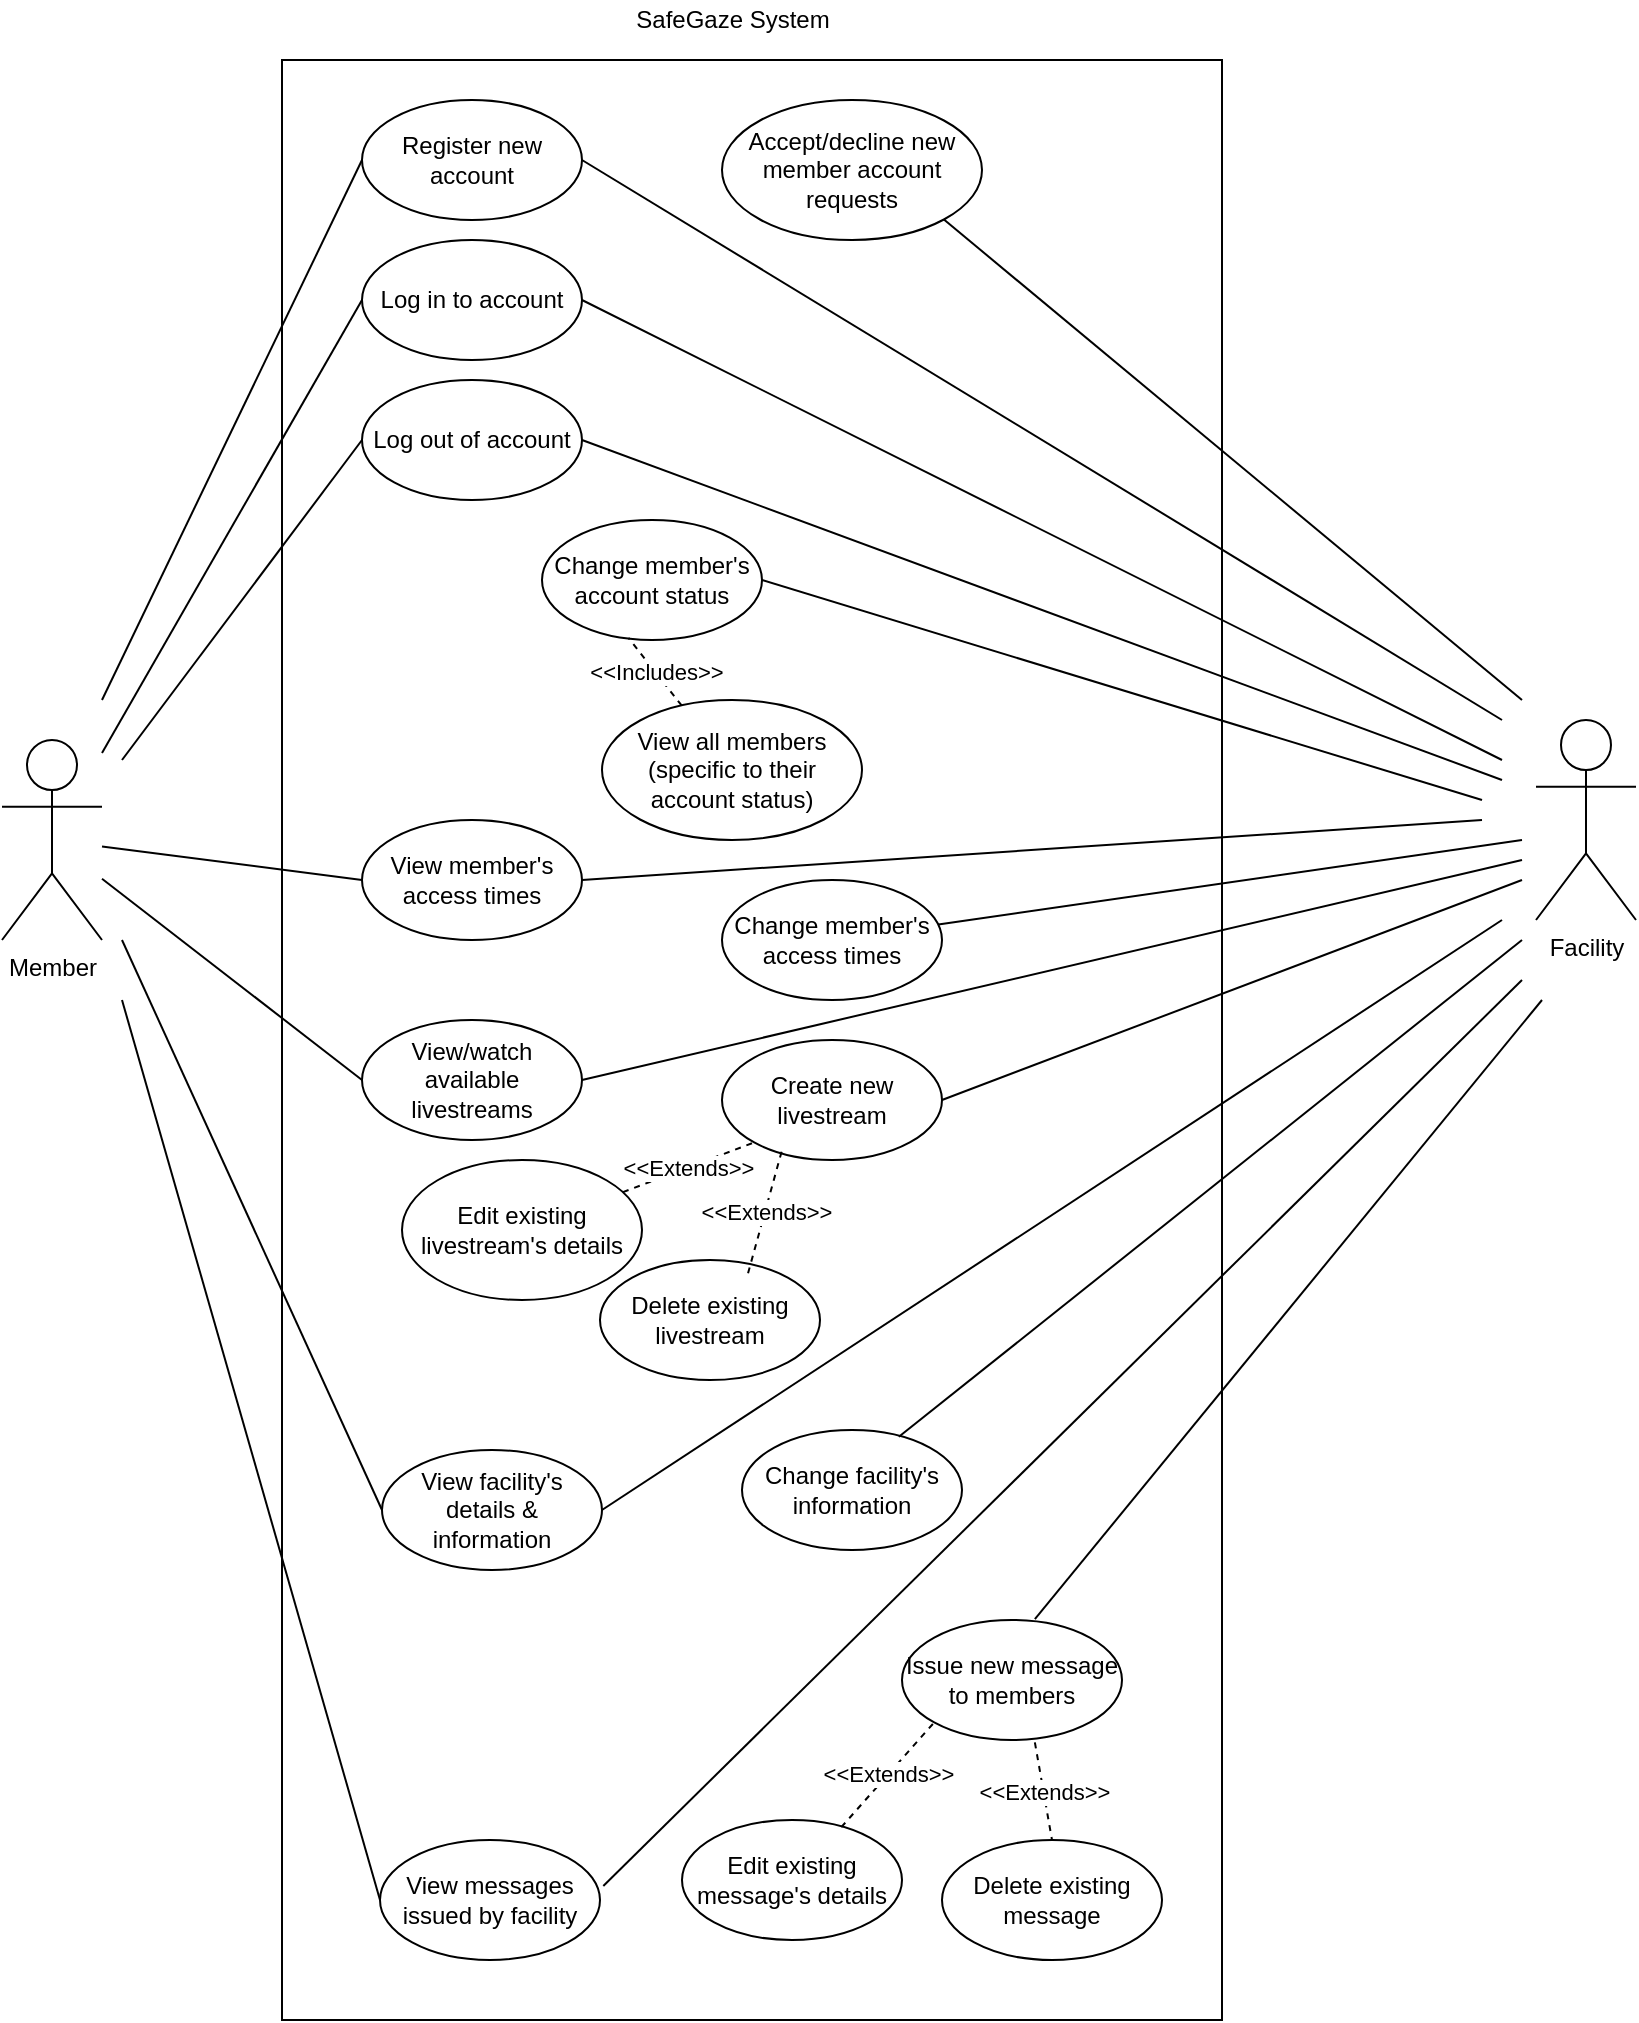 <mxfile version="14.2.4" type="device"><diagram id="V8XF1gIDXcE8QjYWGlCP" name="Page-1"><mxGraphModel dx="1038" dy="1749" grid="1" gridSize="10" guides="1" tooltips="1" connect="1" arrows="1" fold="1" page="1" pageScale="1" pageWidth="827" pageHeight="1169" math="0" shadow="0"><root><mxCell id="0"/><mxCell id="1" parent="0"/><mxCell id="Vahlx3HBwPvxgk2FZLvs-1" value="Member" style="shape=umlActor;verticalLabelPosition=bottom;verticalAlign=top;html=1;" vertex="1" parent="1"><mxGeometry x="60" y="300" width="50" height="100" as="geometry"/></mxCell><mxCell id="Vahlx3HBwPvxgk2FZLvs-2" value="Register new&lt;span style=&quot;color: rgba(0 , 0 , 0 , 0) ; font-family: monospace ; font-size: 0px&quot;&gt;%3CmxGraphModel%3E%3Croot%3E%3CmxCell%20id%3D%220%22%2F%3E%3CmxCell%20id%3D%221%22%20parent%3D%220%22%2F%3E%3CmxCell%20id%3D%222%22%20value%3D%22Create%20account%22%20style%3D%22ellipse%3BwhiteSpace%3Dwrap%3Bhtml%3D1%3B%22%20vertex%3D%221%22%20parent%3D%221%22%3E%3CmxGeometry%20x%3D%22270%22%20y%3D%22130%22%20width%3D%22110%22%20height%3D%2260%22%20as%3D%22geometry%22%2F%3E%3C%2FmxCell%3E%3C%2Froot%3E%3C%2FmxGraphModel%3E&lt;/span&gt;&lt;br&gt;account" style="ellipse;whiteSpace=wrap;html=1;" vertex="1" parent="1"><mxGeometry x="240" y="-20" width="110" height="60" as="geometry"/></mxCell><mxCell id="Vahlx3HBwPvxgk2FZLvs-3" value="Log in to account" style="ellipse;whiteSpace=wrap;html=1;" vertex="1" parent="1"><mxGeometry x="240" y="50" width="110" height="60" as="geometry"/></mxCell><mxCell id="Vahlx3HBwPvxgk2FZLvs-4" value="Log out of account" style="ellipse;whiteSpace=wrap;html=1;" vertex="1" parent="1"><mxGeometry x="240" y="120" width="110" height="60" as="geometry"/></mxCell><mxCell id="Vahlx3HBwPvxgk2FZLvs-5" value="View/watch available livestreams" style="ellipse;whiteSpace=wrap;html=1;" vertex="1" parent="1"><mxGeometry x="240" y="440" width="110" height="60" as="geometry"/></mxCell><mxCell id="Vahlx3HBwPvxgk2FZLvs-6" value="View member's access times" style="ellipse;whiteSpace=wrap;html=1;" vertex="1" parent="1"><mxGeometry x="240" y="340" width="110" height="60" as="geometry"/></mxCell><mxCell id="Vahlx3HBwPvxgk2FZLvs-7" value="View facility's details &amp;amp; information" style="ellipse;whiteSpace=wrap;html=1;" vertex="1" parent="1"><mxGeometry x="250" y="655" width="110" height="60" as="geometry"/></mxCell><mxCell id="Vahlx3HBwPvxgk2FZLvs-8" value="View messages issued by facility" style="ellipse;whiteSpace=wrap;html=1;" vertex="1" parent="1"><mxGeometry x="249" y="850" width="110" height="60" as="geometry"/></mxCell><mxCell id="Vahlx3HBwPvxgk2FZLvs-10" value="Change member's account status" style="ellipse;whiteSpace=wrap;html=1;" vertex="1" parent="1"><mxGeometry x="330" y="190" width="110" height="60" as="geometry"/></mxCell><mxCell id="Vahlx3HBwPvxgk2FZLvs-11" value="Accept/decline new member account requests" style="ellipse;whiteSpace=wrap;html=1;" vertex="1" parent="1"><mxGeometry x="420" y="-20" width="130" height="70" as="geometry"/></mxCell><mxCell id="Vahlx3HBwPvxgk2FZLvs-12" value="Create new livestream" style="ellipse;whiteSpace=wrap;html=1;" vertex="1" parent="1"><mxGeometry x="420" y="450" width="110" height="60" as="geometry"/></mxCell><mxCell id="Vahlx3HBwPvxgk2FZLvs-13" value="Edit existing livestream's details" style="ellipse;whiteSpace=wrap;html=1;" vertex="1" parent="1"><mxGeometry x="260" y="510" width="120" height="70" as="geometry"/></mxCell><mxCell id="Vahlx3HBwPvxgk2FZLvs-14" value="Delete existing livestream" style="ellipse;whiteSpace=wrap;html=1;" vertex="1" parent="1"><mxGeometry x="359" y="560" width="110" height="60" as="geometry"/></mxCell><mxCell id="Vahlx3HBwPvxgk2FZLvs-15" value="Change facility's information" style="ellipse;whiteSpace=wrap;html=1;" vertex="1" parent="1"><mxGeometry x="430" y="645" width="110" height="60" as="geometry"/></mxCell><mxCell id="Vahlx3HBwPvxgk2FZLvs-16" value="Issue new message to members" style="ellipse;whiteSpace=wrap;html=1;" vertex="1" parent="1"><mxGeometry x="510" y="740" width="110" height="60" as="geometry"/></mxCell><mxCell id="Vahlx3HBwPvxgk2FZLvs-17" value="Edit existing message's details" style="ellipse;whiteSpace=wrap;html=1;" vertex="1" parent="1"><mxGeometry x="400" y="840" width="110" height="60" as="geometry"/></mxCell><mxCell id="Vahlx3HBwPvxgk2FZLvs-18" value="Delete existing message" style="ellipse;whiteSpace=wrap;html=1;" vertex="1" parent="1"><mxGeometry x="530" y="850" width="110" height="60" as="geometry"/></mxCell><mxCell id="Vahlx3HBwPvxgk2FZLvs-19" value="View all members (specific to their account status)" style="ellipse;whiteSpace=wrap;html=1;" vertex="1" parent="1"><mxGeometry x="360" y="280" width="130" height="70" as="geometry"/></mxCell><mxCell id="Vahlx3HBwPvxgk2FZLvs-20" value="Facility" style="shape=umlActor;verticalLabelPosition=bottom;verticalAlign=top;html=1;" vertex="1" parent="1"><mxGeometry x="827" y="290" width="50" height="100" as="geometry"/></mxCell><mxCell id="Vahlx3HBwPvxgk2FZLvs-22" value="" style="endArrow=none;html=1;entryX=0;entryY=0.5;entryDx=0;entryDy=0;" edge="1" parent="1" target="Vahlx3HBwPvxgk2FZLvs-2"><mxGeometry width="50" height="50" relative="1" as="geometry"><mxPoint x="110" y="280" as="sourcePoint"/><mxPoint x="150" y="380" as="targetPoint"/></mxGeometry></mxCell><mxCell id="Vahlx3HBwPvxgk2FZLvs-28" value="" style="endArrow=none;html=1;entryX=0;entryY=0.5;entryDx=0;entryDy=0;" edge="1" parent="1" source="Vahlx3HBwPvxgk2FZLvs-1" target="Vahlx3HBwPvxgk2FZLvs-3"><mxGeometry width="50" height="50" relative="1" as="geometry"><mxPoint x="120" y="150" as="sourcePoint"/><mxPoint x="250" y="20" as="targetPoint"/></mxGeometry></mxCell><mxCell id="Vahlx3HBwPvxgk2FZLvs-29" value="" style="endArrow=none;html=1;entryX=0;entryY=0.5;entryDx=0;entryDy=0;" edge="1" parent="1" target="Vahlx3HBwPvxgk2FZLvs-4"><mxGeometry width="50" height="50" relative="1" as="geometry"><mxPoint x="120" y="310" as="sourcePoint"/><mxPoint x="260" y="30" as="targetPoint"/></mxGeometry></mxCell><mxCell id="Vahlx3HBwPvxgk2FZLvs-30" value="" style="endArrow=none;html=1;entryX=0;entryY=0.5;entryDx=0;entryDy=0;" edge="1" parent="1" source="Vahlx3HBwPvxgk2FZLvs-1" target="Vahlx3HBwPvxgk2FZLvs-6"><mxGeometry width="50" height="50" relative="1" as="geometry"><mxPoint x="120" y="280" as="sourcePoint"/><mxPoint x="270" y="190" as="targetPoint"/></mxGeometry></mxCell><mxCell id="Vahlx3HBwPvxgk2FZLvs-31" value="" style="endArrow=none;html=1;entryX=0;entryY=0.5;entryDx=0;entryDy=0;" edge="1" parent="1" source="Vahlx3HBwPvxgk2FZLvs-1" target="Vahlx3HBwPvxgk2FZLvs-5"><mxGeometry width="50" height="50" relative="1" as="geometry"><mxPoint x="120" y="300" as="sourcePoint"/><mxPoint x="280" y="200" as="targetPoint"/></mxGeometry></mxCell><mxCell id="Vahlx3HBwPvxgk2FZLvs-32" value="" style="endArrow=none;html=1;entryX=0;entryY=0.5;entryDx=0;entryDy=0;" edge="1" parent="1" target="Vahlx3HBwPvxgk2FZLvs-7"><mxGeometry width="50" height="50" relative="1" as="geometry"><mxPoint x="120" y="400" as="sourcePoint"/><mxPoint x="290" y="210" as="targetPoint"/></mxGeometry></mxCell><mxCell id="Vahlx3HBwPvxgk2FZLvs-34" value="" style="endArrow=none;html=1;entryX=0;entryY=0.5;entryDx=0;entryDy=0;" edge="1" parent="1" target="Vahlx3HBwPvxgk2FZLvs-8"><mxGeometry width="50" height="50" relative="1" as="geometry"><mxPoint x="120" y="430" as="sourcePoint"/><mxPoint x="300" y="220" as="targetPoint"/></mxGeometry></mxCell><mxCell id="Vahlx3HBwPvxgk2FZLvs-38" value="" style="endArrow=none;html=1;exitX=1;exitY=0.5;exitDx=0;exitDy=0;" edge="1" parent="1" source="Vahlx3HBwPvxgk2FZLvs-10"><mxGeometry width="50" height="50" relative="1" as="geometry"><mxPoint x="620" y="310" as="sourcePoint"/><mxPoint x="800" y="330" as="targetPoint"/></mxGeometry></mxCell><mxCell id="Vahlx3HBwPvxgk2FZLvs-39" value="&amp;lt;&amp;lt;Includes&amp;gt;&amp;gt;" style="endArrow=none;dashed=1;html=1;entryX=0.393;entryY=0.983;entryDx=0;entryDy=0;entryPerimeter=0;" edge="1" parent="1" source="Vahlx3HBwPvxgk2FZLvs-19" target="Vahlx3HBwPvxgk2FZLvs-10"><mxGeometry width="50" height="50" relative="1" as="geometry"><mxPoint x="460" y="350" as="sourcePoint"/><mxPoint x="510" y="300" as="targetPoint"/></mxGeometry></mxCell><mxCell id="Vahlx3HBwPvxgk2FZLvs-40" value="" style="endArrow=none;html=1;exitX=1;exitY=1;exitDx=0;exitDy=0;" edge="1" parent="1" source="Vahlx3HBwPvxgk2FZLvs-11"><mxGeometry width="50" height="50" relative="1" as="geometry"><mxPoint x="390" y="390" as="sourcePoint"/><mxPoint x="820" y="280" as="targetPoint"/></mxGeometry></mxCell><mxCell id="Vahlx3HBwPvxgk2FZLvs-41" value="" style="endArrow=none;html=1;exitX=1;exitY=0.5;exitDx=0;exitDy=0;" edge="1" parent="1" source="Vahlx3HBwPvxgk2FZLvs-2"><mxGeometry width="50" height="50" relative="1" as="geometry"><mxPoint x="540" y="115" as="sourcePoint"/><mxPoint x="810" y="290" as="targetPoint"/></mxGeometry></mxCell><mxCell id="Vahlx3HBwPvxgk2FZLvs-42" value="" style="endArrow=none;html=1;exitX=1;exitY=0.5;exitDx=0;exitDy=0;" edge="1" parent="1" source="Vahlx3HBwPvxgk2FZLvs-3"><mxGeometry width="50" height="50" relative="1" as="geometry"><mxPoint x="550" y="125" as="sourcePoint"/><mxPoint x="810" y="310" as="targetPoint"/></mxGeometry></mxCell><mxCell id="Vahlx3HBwPvxgk2FZLvs-43" value="" style="endArrow=none;html=1;exitX=1;exitY=0.5;exitDx=0;exitDy=0;" edge="1" parent="1" source="Vahlx3HBwPvxgk2FZLvs-4"><mxGeometry width="50" height="50" relative="1" as="geometry"><mxPoint x="560" y="135" as="sourcePoint"/><mxPoint x="810" y="320" as="targetPoint"/></mxGeometry></mxCell><mxCell id="Vahlx3HBwPvxgk2FZLvs-44" value="" style="endArrow=none;html=1;" edge="1" parent="1" source="Vahlx3HBwPvxgk2FZLvs-9"><mxGeometry width="50" height="50" relative="1" as="geometry"><mxPoint x="450" y="430" as="sourcePoint"/><mxPoint x="820" y="350" as="targetPoint"/></mxGeometry></mxCell><mxCell id="Vahlx3HBwPvxgk2FZLvs-45" value="" style="endArrow=none;html=1;exitX=1;exitY=0.5;exitDx=0;exitDy=0;" edge="1" parent="1" source="Vahlx3HBwPvxgk2FZLvs-5"><mxGeometry width="50" height="50" relative="1" as="geometry"><mxPoint x="360" y="500" as="sourcePoint"/><mxPoint x="820" y="360" as="targetPoint"/></mxGeometry></mxCell><mxCell id="Vahlx3HBwPvxgk2FZLvs-46" value="" style="endArrow=none;html=1;exitX=1;exitY=0.5;exitDx=0;exitDy=0;elbow=vertical;" edge="1" parent="1" source="Vahlx3HBwPvxgk2FZLvs-7"><mxGeometry width="50" height="50" relative="1" as="geometry"><mxPoint x="370" y="510" as="sourcePoint"/><mxPoint x="810" y="390" as="targetPoint"/></mxGeometry></mxCell><mxCell id="Vahlx3HBwPvxgk2FZLvs-47" value="" style="endArrow=none;html=1;exitX=1.015;exitY=0.383;exitDx=0;exitDy=0;exitPerimeter=0;" edge="1" parent="1" source="Vahlx3HBwPvxgk2FZLvs-8"><mxGeometry width="50" height="50" relative="1" as="geometry"><mxPoint x="380" y="520" as="sourcePoint"/><mxPoint x="820" y="420" as="targetPoint"/></mxGeometry></mxCell><mxCell id="Vahlx3HBwPvxgk2FZLvs-49" value="" style="endArrow=none;html=1;exitX=1;exitY=0.5;exitDx=0;exitDy=0;" edge="1" parent="1" source="Vahlx3HBwPvxgk2FZLvs-6"><mxGeometry width="50" height="50" relative="1" as="geometry"><mxPoint x="460" y="460" as="sourcePoint"/><mxPoint x="800" y="340" as="targetPoint"/></mxGeometry></mxCell><mxCell id="Vahlx3HBwPvxgk2FZLvs-54" value="&amp;lt;&amp;lt;Extends&amp;gt;&amp;gt;" style="endArrow=none;dashed=1;html=1;entryX=0;entryY=1;entryDx=0;entryDy=0;" edge="1" parent="1" source="Vahlx3HBwPvxgk2FZLvs-13" target="Vahlx3HBwPvxgk2FZLvs-12"><mxGeometry width="50" height="50" relative="1" as="geometry"><mxPoint x="370" y="630" as="sourcePoint"/><mxPoint x="420" y="580" as="targetPoint"/></mxGeometry></mxCell><mxCell id="Vahlx3HBwPvxgk2FZLvs-55" value="&amp;lt;&amp;lt;Extends&amp;gt;&amp;gt;" style="endArrow=none;dashed=1;html=1;entryX=0.273;entryY=0.917;entryDx=0;entryDy=0;entryPerimeter=0;exitX=0.673;exitY=0.11;exitDx=0;exitDy=0;exitPerimeter=0;" edge="1" parent="1" source="Vahlx3HBwPvxgk2FZLvs-14" target="Vahlx3HBwPvxgk2FZLvs-12"><mxGeometry width="50" height="50" relative="1" as="geometry"><mxPoint x="320" y="680" as="sourcePoint"/><mxPoint x="370" y="630" as="targetPoint"/></mxGeometry></mxCell><mxCell id="Vahlx3HBwPvxgk2FZLvs-9" value="Change member's access times" style="ellipse;whiteSpace=wrap;html=1;" vertex="1" parent="1"><mxGeometry x="420" y="370" width="110" height="60" as="geometry"/></mxCell><mxCell id="Vahlx3HBwPvxgk2FZLvs-57" value="" style="endArrow=none;html=1;exitX=1;exitY=0.5;exitDx=0;exitDy=0;" edge="1" parent="1" source="Vahlx3HBwPvxgk2FZLvs-12"><mxGeometry width="50" height="50" relative="1" as="geometry"><mxPoint x="360" y="470" as="sourcePoint"/><mxPoint x="820" y="370" as="targetPoint"/></mxGeometry></mxCell><mxCell id="Vahlx3HBwPvxgk2FZLvs-58" value="" style="endArrow=none;html=1;exitX=0.713;exitY=0.057;exitDx=0;exitDy=0;elbow=vertical;exitPerimeter=0;" edge="1" parent="1" source="Vahlx3HBwPvxgk2FZLvs-15"><mxGeometry width="50" height="50" relative="1" as="geometry"><mxPoint x="370" y="695" as="sourcePoint"/><mxPoint x="820" y="400" as="targetPoint"/></mxGeometry></mxCell><mxCell id="Vahlx3HBwPvxgk2FZLvs-59" value="" style="endArrow=none;html=1;elbow=vertical;exitX=0.604;exitY=-0.007;exitDx=0;exitDy=0;exitPerimeter=0;" edge="1" parent="1" source="Vahlx3HBwPvxgk2FZLvs-16"><mxGeometry width="50" height="50" relative="1" as="geometry"><mxPoint x="600" y="700" as="sourcePoint"/><mxPoint x="830" y="430" as="targetPoint"/></mxGeometry></mxCell><mxCell id="Vahlx3HBwPvxgk2FZLvs-60" value="&amp;lt;&amp;lt;Extends&amp;gt;&amp;gt;" style="endArrow=none;dashed=1;html=1;entryX=0;entryY=1;entryDx=0;entryDy=0;exitX=0.724;exitY=0.06;exitDx=0;exitDy=0;exitPerimeter=0;" edge="1" parent="1" source="Vahlx3HBwPvxgk2FZLvs-17" target="Vahlx3HBwPvxgk2FZLvs-16"><mxGeometry width="50" height="50" relative="1" as="geometry"><mxPoint x="460" y="920" as="sourcePoint"/><mxPoint x="510" y="870" as="targetPoint"/></mxGeometry></mxCell><mxCell id="Vahlx3HBwPvxgk2FZLvs-61" value="&amp;lt;&amp;lt;Extends&amp;gt;&amp;gt;" style="endArrow=none;dashed=1;html=1;entryX=0.5;entryY=0;entryDx=0;entryDy=0;exitX=0.604;exitY=1.02;exitDx=0;exitDy=0;exitPerimeter=0;" edge="1" parent="1" source="Vahlx3HBwPvxgk2FZLvs-16" target="Vahlx3HBwPvxgk2FZLvs-18"><mxGeometry width="50" height="50" relative="1" as="geometry"><mxPoint x="500" y="950" as="sourcePoint"/><mxPoint x="550" y="900" as="targetPoint"/></mxGeometry></mxCell><mxCell id="Vahlx3HBwPvxgk2FZLvs-63" value="" style="rounded=0;whiteSpace=wrap;html=1;fillColor=none;" vertex="1" parent="1"><mxGeometry x="200" y="-40" width="470" height="980" as="geometry"/></mxCell><mxCell id="Vahlx3HBwPvxgk2FZLvs-64" value="SafeGaze System" style="text;html=1;align=center;verticalAlign=middle;resizable=0;points=[];autosize=1;" vertex="1" parent="1"><mxGeometry x="370" y="-70" width="110" height="20" as="geometry"/></mxCell></root></mxGraphModel></diagram></mxfile>